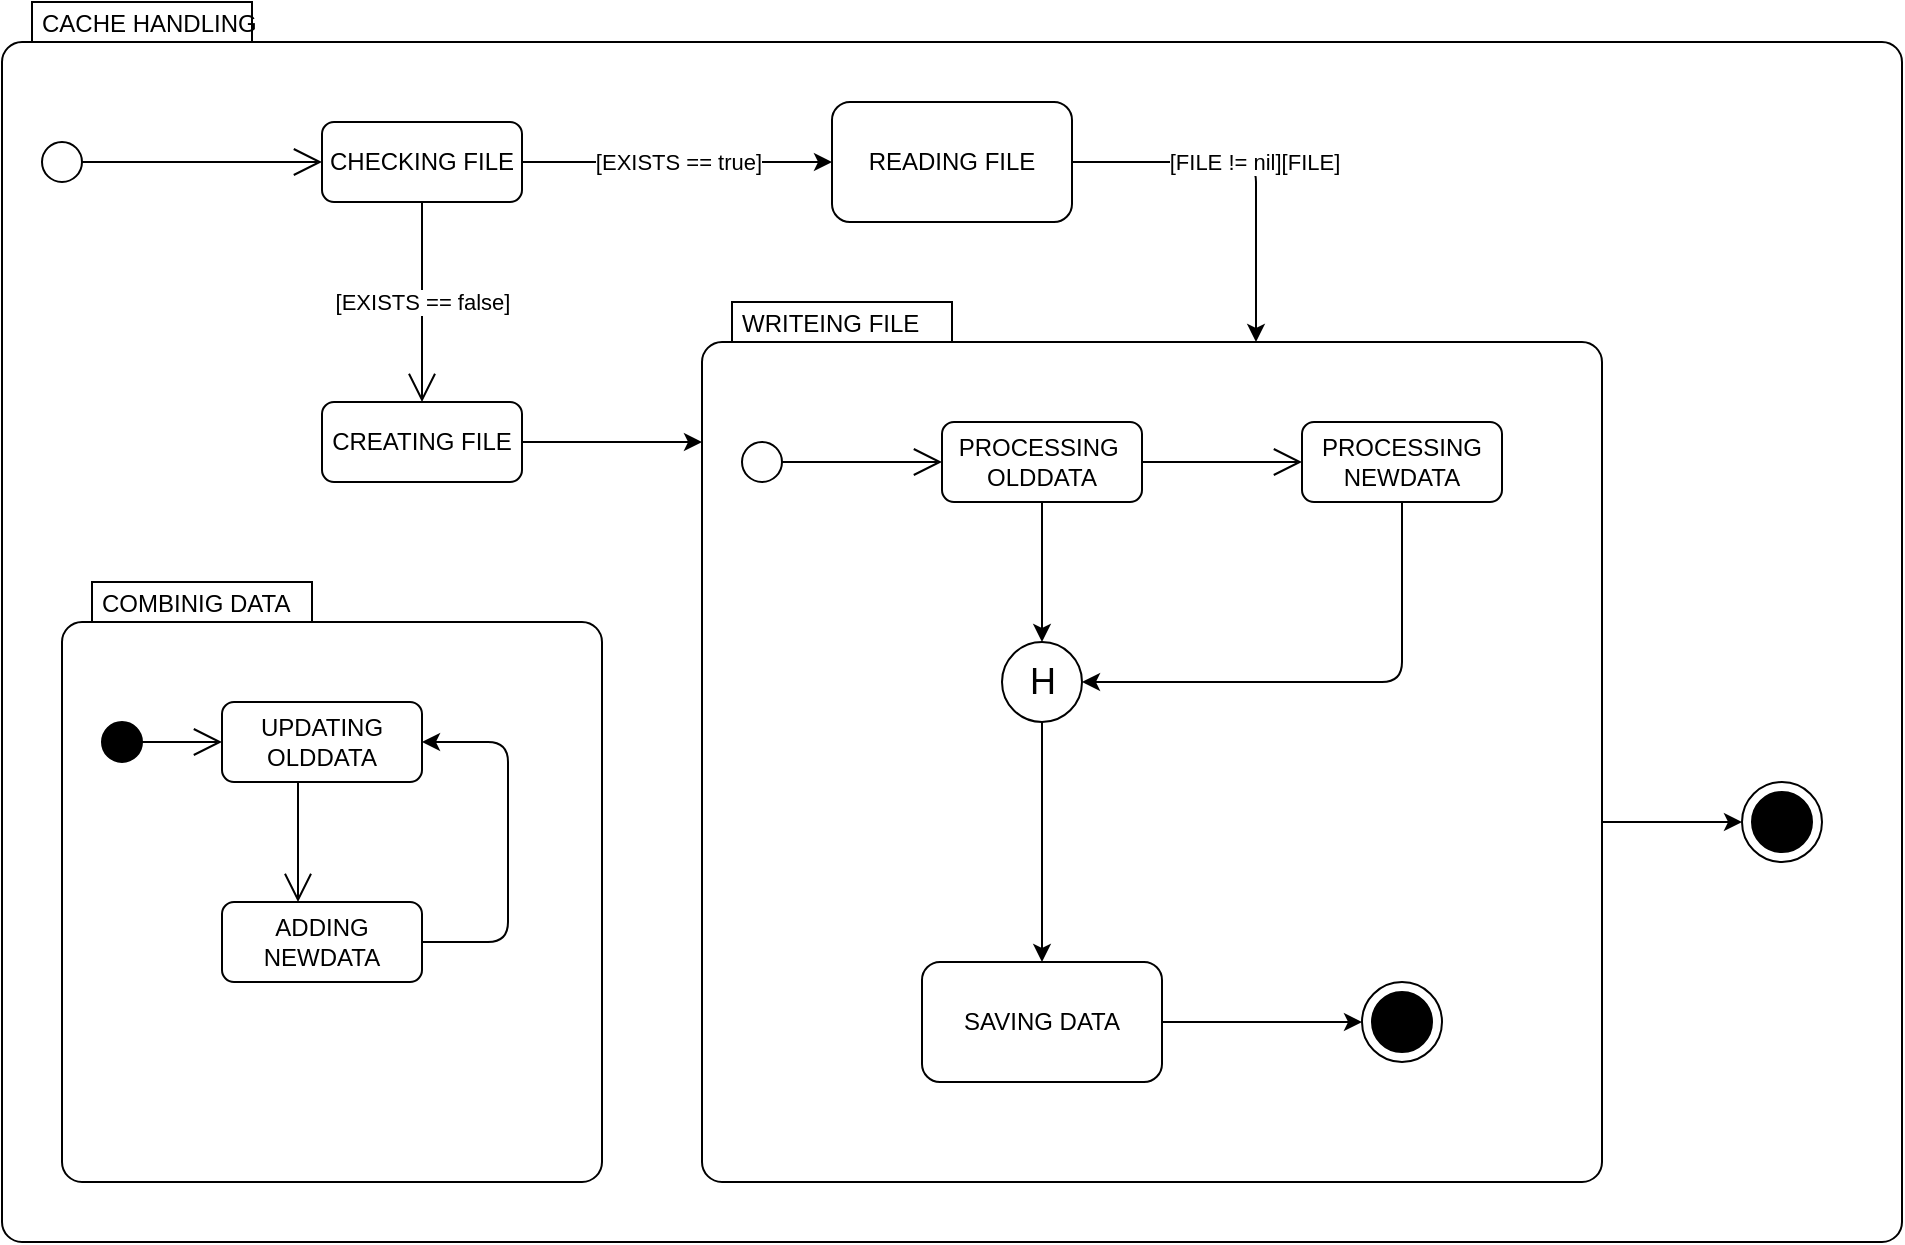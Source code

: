 <mxfile>
    <diagram id="BjxutJ5Hk6y7UahvXRXV" name="Page-1">
        <mxGraphModel dx="1118" dy="509" grid="1" gridSize="10" guides="1" tooltips="1" connect="1" arrows="1" fold="1" page="1" pageScale="1" pageWidth="1654" pageHeight="2336" math="0" shadow="0">
            <root>
                <mxCell id="0"/>
                <mxCell id="1" parent="0"/>
                <mxCell id="3" value="CACHE HANDLING" style="shape=mxgraph.sysml.compState;align=left;verticalAlign=top;spacingTop=-3;spacingLeft=18;strokeWidth=1;recursiveResize=0;fillColor=none;" vertex="1" parent="1">
                    <mxGeometry x="160" y="130" width="950" height="620" as="geometry"/>
                </mxCell>
                <mxCell id="4" value="" style="shape=ellipse;html=1;fillColor=none;verticalLabelPosition=bottom;labelBackgroundColor=#ffffff;verticalAlign=top;" vertex="1" parent="3">
                    <mxGeometry x="20" y="70" width="20" height="20" as="geometry"/>
                </mxCell>
                <mxCell id="5" value="CHECKING FILE" style="strokeColor=inherit;fillColor=inherit;gradientColor=inherit;shape=rect;html=1;rounded=1;whiteSpace=wrap;align=center;" vertex="1" parent="3">
                    <mxGeometry x="160" y="60" width="100" height="40" as="geometry"/>
                </mxCell>
                <mxCell id="6" value="CREATING FILE" style="strokeColor=inherit;fillColor=inherit;gradientColor=inherit;shape=rect;html=1;rounded=1;whiteSpace=wrap;align=center;" vertex="1" parent="3">
                    <mxGeometry x="160" y="200" width="100" height="40" as="geometry"/>
                </mxCell>
                <mxCell id="7" value="" style="strokeColor=inherit;fillColor=inherit;gradientColor=inherit;edgeStyle=none;html=1;endArrow=open;endSize=12;" edge="1" parent="3" source="4" target="5">
                    <mxGeometry relative="1" as="geometry"/>
                </mxCell>
                <mxCell id="8" value="[EXISTS == false]" style="strokeColor=inherit;fillColor=inherit;gradientColor=inherit;edgeStyle=none;html=1;endArrow=open;endSize=12;" edge="1" parent="3" source="5" target="6">
                    <mxGeometry relative="1" as="geometry"/>
                </mxCell>
                <mxCell id="20" value="[FILE != nil][FILE]" style="edgeStyle=none;html=1;entryX=0.5;entryY=0;entryDx=0;entryDy=20;entryPerimeter=0;exitX=1;exitY=0.5;exitDx=0;exitDy=0;" edge="1" parent="3" source="10">
                    <mxGeometry relative="1" as="geometry">
                        <mxPoint x="587" y="80" as="sourcePoint"/>
                        <mxPoint x="627" y="170" as="targetPoint"/>
                        <Array as="points">
                            <mxPoint x="627" y="80"/>
                            <mxPoint x="627" y="130"/>
                        </Array>
                    </mxGeometry>
                </mxCell>
                <mxCell id="10" value="READING FILE" style="whiteSpace=wrap;html=1;fillColor=inherit;strokeColor=inherit;gradientColor=inherit;rounded=1;" vertex="1" parent="3">
                    <mxGeometry x="415" y="50" width="120" height="60" as="geometry"/>
                </mxCell>
                <mxCell id="11" value="[EXISTS == true]" style="edgeStyle=none;html=1;" edge="1" parent="3" source="5" target="10">
                    <mxGeometry relative="1" as="geometry"/>
                </mxCell>
                <mxCell id="13" value="" style="edgeStyle=none;html=1;entryX=0;entryY=0;entryDx=0;entryDy=70;entryPerimeter=0;" edge="1" parent="3" source="6" target="14">
                    <mxGeometry relative="1" as="geometry">
                        <mxPoint x="350" y="185" as="targetPoint"/>
                    </mxGeometry>
                </mxCell>
                <mxCell id="30" style="edgeStyle=none;html=1;entryX=0;entryY=0.5;entryDx=0;entryDy=0;entryPerimeter=0;exitX=1;exitY=0;exitDx=0;exitDy=260;exitPerimeter=0;" edge="1" parent="3" source="14" target="29">
                    <mxGeometry relative="1" as="geometry"/>
                </mxCell>
                <mxCell id="14" value="WRITEING FILE" style="shape=mxgraph.sysml.compState;align=left;verticalAlign=top;spacingTop=-3;spacingLeft=18;strokeWidth=1;recursiveResize=0;fillColor=none;" vertex="1" parent="3">
                    <mxGeometry x="350" y="150" width="450" height="440" as="geometry"/>
                </mxCell>
                <mxCell id="15" value="" style="shape=ellipse;html=1;fillColor=none;verticalLabelPosition=bottom;labelBackgroundColor=#ffffff;verticalAlign=top;" vertex="1" parent="14">
                    <mxGeometry x="20" y="70" width="20" height="20" as="geometry"/>
                </mxCell>
                <mxCell id="16" value="PROCESSING&amp;nbsp; OLDDATA" style="strokeColor=inherit;fillColor=inherit;gradientColor=inherit;shape=rect;html=1;rounded=1;whiteSpace=wrap;align=center;" vertex="1" parent="14">
                    <mxGeometry x="120" y="60" width="100" height="40" as="geometry"/>
                </mxCell>
                <mxCell id="23" style="edgeStyle=none;html=1;entryX=1;entryY=0.5;entryDx=0;entryDy=0;" edge="1" parent="14" source="17" target="40">
                    <mxGeometry relative="1" as="geometry">
                        <mxPoint x="230" y="170" as="targetPoint"/>
                        <Array as="points">
                            <mxPoint x="350" y="190"/>
                        </Array>
                    </mxGeometry>
                </mxCell>
                <mxCell id="17" value="PROCESSING NEWDATA" style="strokeColor=inherit;fillColor=inherit;gradientColor=inherit;shape=rect;html=1;rounded=1;whiteSpace=wrap;align=center;" vertex="1" parent="14">
                    <mxGeometry x="300" y="60" width="100" height="40" as="geometry"/>
                </mxCell>
                <mxCell id="18" value="" style="strokeColor=inherit;fillColor=inherit;gradientColor=inherit;edgeStyle=none;html=1;endArrow=open;endSize=12;" edge="1" parent="14" source="15" target="16">
                    <mxGeometry relative="1" as="geometry"/>
                </mxCell>
                <mxCell id="19" value="" style="strokeColor=inherit;fillColor=inherit;gradientColor=inherit;edgeStyle=none;html=1;endArrow=open;endSize=12;" edge="1" parent="14" source="16" target="17">
                    <mxGeometry relative="1" as="geometry"/>
                </mxCell>
                <mxCell id="22" value="" style="edgeStyle=none;html=1;entryX=0.5;entryY=0;entryDx=0;entryDy=0;" edge="1" parent="14" source="16" target="40">
                    <mxGeometry relative="1" as="geometry">
                        <mxPoint x="170" y="140" as="targetPoint"/>
                    </mxGeometry>
                </mxCell>
                <mxCell id="24" value="SAVING DATA" style="whiteSpace=wrap;html=1;fillColor=inherit;strokeColor=inherit;gradientColor=inherit;rounded=1;" vertex="1" parent="14">
                    <mxGeometry x="110" y="330" width="120" height="60" as="geometry"/>
                </mxCell>
                <mxCell id="25" value="" style="edgeStyle=none;html=1;exitX=0.5;exitY=1;exitDx=0;exitDy=0;" edge="1" parent="14" source="40" target="24">
                    <mxGeometry relative="1" as="geometry">
                        <mxPoint x="170" y="280" as="sourcePoint"/>
                    </mxGeometry>
                </mxCell>
                <mxCell id="27" value="" style="edgeStyle=none;html=1;" edge="1" parent="14" source="24" target="28">
                    <mxGeometry relative="1" as="geometry">
                        <mxPoint x="310" y="280" as="targetPoint"/>
                    </mxGeometry>
                </mxCell>
                <mxCell id="28" value="" style="shape=mxgraph.sysml.actFinal;html=1;verticalLabelPosition=bottom;labelBackgroundColor=#ffffff;verticalAlign=top;fillColor=none;" vertex="1" parent="14">
                    <mxGeometry x="330" y="340" width="40" height="40" as="geometry"/>
                </mxCell>
                <mxCell id="40" value="H" style="shape=ellipse;html=1;fontSize=18;align=center;fillColor=none;" vertex="1" parent="14">
                    <mxGeometry x="150" y="170" width="40" height="40" as="geometry"/>
                </mxCell>
                <mxCell id="29" value="" style="shape=mxgraph.sysml.actFinal;html=1;verticalLabelPosition=bottom;labelBackgroundColor=#ffffff;verticalAlign=top;fillColor=none;" vertex="1" parent="3">
                    <mxGeometry x="870" y="390" width="40" height="40" as="geometry"/>
                </mxCell>
                <mxCell id="31" value="COMBINIG DATA" style="shape=mxgraph.sysml.compState;align=left;verticalAlign=top;spacingTop=-3;spacingLeft=18;strokeWidth=1;recursiveResize=0;fillColor=none;" vertex="1" parent="3">
                    <mxGeometry x="30" y="290" width="270" height="300" as="geometry"/>
                </mxCell>
                <mxCell id="32" value="" style="shape=ellipse;html=1;fillColor=#000000;verticalLabelPosition=bottom;labelBackgroundColor=#ffffff;verticalAlign=top;" vertex="1" parent="31">
                    <mxGeometry x="20" y="70" width="20" height="20" as="geometry"/>
                </mxCell>
                <mxCell id="33" value="UPDATING OLDDATA" style="strokeColor=inherit;fillColor=inherit;gradientColor=inherit;shape=rect;html=1;rounded=1;whiteSpace=wrap;align=center;" vertex="1" parent="31">
                    <mxGeometry x="80" y="60" width="100" height="40" as="geometry"/>
                </mxCell>
                <mxCell id="39" style="edgeStyle=none;html=1;" edge="1" parent="31" source="34" target="33">
                    <mxGeometry relative="1" as="geometry">
                        <mxPoint x="203" y="180" as="sourcePoint"/>
                        <mxPoint x="203" y="80" as="targetPoint"/>
                        <Array as="points">
                            <mxPoint x="223" y="180"/>
                            <mxPoint x="223" y="80"/>
                        </Array>
                    </mxGeometry>
                </mxCell>
                <mxCell id="34" value="ADDING NEWDATA" style="strokeColor=inherit;fillColor=inherit;gradientColor=inherit;shape=rect;html=1;rounded=1;whiteSpace=wrap;align=center;" vertex="1" parent="31">
                    <mxGeometry x="80" y="160" width="100" height="40" as="geometry"/>
                </mxCell>
                <mxCell id="35" value="" style="strokeColor=inherit;fillColor=inherit;gradientColor=inherit;edgeStyle=none;html=1;endArrow=open;endSize=12;" edge="1" parent="31" source="32" target="33">
                    <mxGeometry relative="1" as="geometry"/>
                </mxCell>
                <mxCell id="36" value="" style="strokeColor=inherit;fillColor=inherit;gradientColor=inherit;edgeStyle=none;html=1;endArrow=open;endSize=12;" edge="1" parent="31">
                    <mxGeometry relative="1" as="geometry">
                        <mxPoint x="118" y="100" as="sourcePoint"/>
                        <mxPoint x="118" y="160" as="targetPoint"/>
                    </mxGeometry>
                </mxCell>
            </root>
        </mxGraphModel>
    </diagram>
</mxfile>